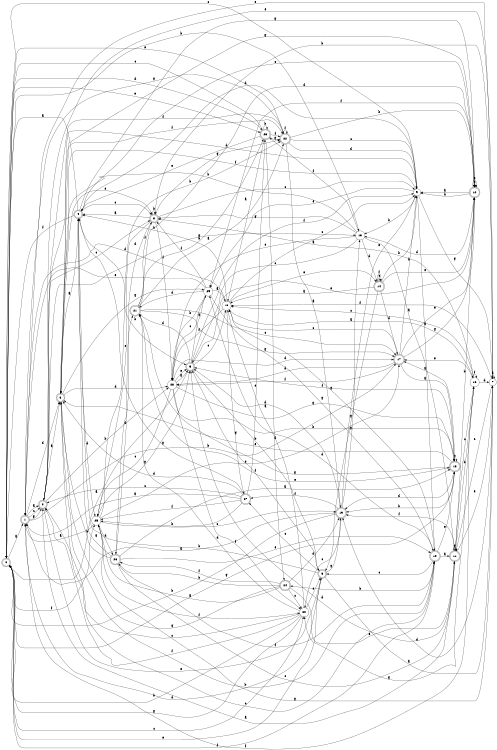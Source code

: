 digraph n24_2 {
__start0 [label="" shape="none"];

rankdir=LR;
size="8,5";

s0 [style="rounded,filled", color="black", fillcolor="white" shape="doublecircle", label="0"];
s1 [style="rounded,filled", color="black", fillcolor="white" shape="doublecircle", label="1"];
s2 [style="rounded,filled", color="black", fillcolor="white" shape="doublecircle", label="2"];
s3 [style="rounded,filled", color="black", fillcolor="white" shape="doublecircle", label="3"];
s4 [style="rounded,filled", color="black", fillcolor="white" shape="doublecircle", label="4"];
s5 [style="rounded,filled", color="black", fillcolor="white" shape="doublecircle", label="5"];
s6 [style="rounded,filled", color="black", fillcolor="white" shape="doublecircle", label="6"];
s7 [style="filled", color="black", fillcolor="white" shape="circle", label="7"];
s8 [style="rounded,filled", color="black", fillcolor="white" shape="doublecircle", label="8"];
s9 [style="filled", color="black", fillcolor="white" shape="circle", label="9"];
s10 [style="rounded,filled", color="black", fillcolor="white" shape="doublecircle", label="10"];
s11 [style="rounded,filled", color="black", fillcolor="white" shape="doublecircle", label="11"];
s12 [style="rounded,filled", color="black", fillcolor="white" shape="doublecircle", label="12"];
s13 [style="filled", color="black", fillcolor="white" shape="circle", label="13"];
s14 [style="rounded,filled", color="black", fillcolor="white" shape="doublecircle", label="14"];
s15 [style="filled", color="black", fillcolor="white" shape="circle", label="15"];
s16 [style="filled", color="black", fillcolor="white" shape="circle", label="16"];
s17 [style="rounded,filled", color="black", fillcolor="white" shape="doublecircle", label="17"];
s18 [style="rounded,filled", color="black", fillcolor="white" shape="doublecircle", label="18"];
s19 [style="rounded,filled", color="black", fillcolor="white" shape="doublecircle", label="19"];
s20 [style="filled", color="black", fillcolor="white" shape="circle", label="20"];
s21 [style="rounded,filled", color="black", fillcolor="white" shape="doublecircle", label="21"];
s22 [style="rounded,filled", color="black", fillcolor="white" shape="doublecircle", label="22"];
s23 [style="rounded,filled", color="black", fillcolor="white" shape="doublecircle", label="23"];
s24 [style="rounded,filled", color="black", fillcolor="white" shape="doublecircle", label="24"];
s25 [style="filled", color="black", fillcolor="white" shape="circle", label="25"];
s26 [style="rounded,filled", color="black", fillcolor="white" shape="doublecircle", label="26"];
s27 [style="rounded,filled", color="black", fillcolor="white" shape="doublecircle", label="27"];
s28 [style="filled", color="black", fillcolor="white" shape="circle", label="28"];
s29 [style="filled", color="black", fillcolor="white" shape="circle", label="29"];
s0 -> s1 [label="a"];
s0 -> s13 [label="b"];
s0 -> s20 [label="c"];
s0 -> s23 [label="d"];
s0 -> s23 [label="e"];
s0 -> s25 [label="f"];
s0 -> s18 [label="g"];
s1 -> s2 [label="a"];
s1 -> s17 [label="b"];
s1 -> s2 [label="c"];
s1 -> s3 [label="d"];
s1 -> s7 [label="e"];
s1 -> s16 [label="f"];
s1 -> s2 [label="g"];
s2 -> s3 [label="a"];
s2 -> s28 [label="b"];
s2 -> s8 [label="c"];
s2 -> s9 [label="d"];
s2 -> s6 [label="e"];
s2 -> s22 [label="f"];
s2 -> s13 [label="g"];
s3 -> s4 [label="a"];
s3 -> s10 [label="b"];
s3 -> s10 [label="c"];
s3 -> s28 [label="d"];
s3 -> s8 [label="e"];
s3 -> s22 [label="f"];
s3 -> s29 [label="g"];
s4 -> s0 [label="a"];
s4 -> s5 [label="b"];
s4 -> s8 [label="c"];
s4 -> s25 [label="d"];
s4 -> s12 [label="e"];
s4 -> s0 [label="f"];
s4 -> s12 [label="g"];
s5 -> s0 [label="a"];
s5 -> s6 [label="b"];
s5 -> s15 [label="c"];
s5 -> s21 [label="d"];
s5 -> s12 [label="e"];
s5 -> s9 [label="f"];
s5 -> s29 [label="g"];
s6 -> s7 [label="a"];
s6 -> s4 [label="b"];
s6 -> s27 [label="c"];
s6 -> s1 [label="d"];
s6 -> s0 [label="e"];
s6 -> s5 [label="f"];
s6 -> s19 [label="g"];
s7 -> s7 [label="a"];
s7 -> s8 [label="b"];
s7 -> s11 [label="c"];
s7 -> s19 [label="d"];
s7 -> s2 [label="e"];
s7 -> s15 [label="f"];
s7 -> s25 [label="g"];
s8 -> s4 [label="a"];
s8 -> s8 [label="b"];
s8 -> s9 [label="c"];
s8 -> s26 [label="d"];
s8 -> s25 [label="e"];
s8 -> s28 [label="f"];
s8 -> s22 [label="g"];
s9 -> s10 [label="a"];
s9 -> s13 [label="b"];
s9 -> s0 [label="c"];
s9 -> s4 [label="d"];
s9 -> s29 [label="e"];
s9 -> s3 [label="f"];
s9 -> s7 [label="g"];
s10 -> s11 [label="a"];
s10 -> s24 [label="b"];
s10 -> s6 [label="c"];
s10 -> s29 [label="d"];
s10 -> s18 [label="e"];
s10 -> s0 [label="f"];
s10 -> s15 [label="g"];
s11 -> s2 [label="a"];
s11 -> s12 [label="b"];
s11 -> s16 [label="c"];
s11 -> s5 [label="d"];
s11 -> s7 [label="e"];
s11 -> s19 [label="f"];
s11 -> s11 [label="g"];
s12 -> s9 [label="a"];
s12 -> s9 [label="b"];
s12 -> s12 [label="c"];
s12 -> s13 [label="d"];
s12 -> s12 [label="e"];
s12 -> s29 [label="f"];
s12 -> s3 [label="g"];
s13 -> s11 [label="a"];
s13 -> s3 [label="b"];
s13 -> s5 [label="c"];
s13 -> s14 [label="d"];
s13 -> s28 [label="e"];
s13 -> s23 [label="f"];
s13 -> s8 [label="g"];
s14 -> s15 [label="a"];
s14 -> s9 [label="b"];
s14 -> s14 [label="c"];
s14 -> s17 [label="d"];
s14 -> s12 [label="e"];
s14 -> s14 [label="f"];
s14 -> s6 [label="g"];
s15 -> s16 [label="a"];
s15 -> s4 [label="b"];
s15 -> s9 [label="c"];
s15 -> s1 [label="d"];
s15 -> s14 [label="e"];
s15 -> s28 [label="f"];
s15 -> s27 [label="g"];
s16 -> s8 [label="a"];
s16 -> s11 [label="b"];
s16 -> s15 [label="c"];
s16 -> s7 [label="d"];
s16 -> s17 [label="e"];
s16 -> s16 [label="f"];
s16 -> s20 [label="g"];
s17 -> s18 [label="a"];
s17 -> s9 [label="b"];
s17 -> s15 [label="c"];
s17 -> s28 [label="d"];
s17 -> s12 [label="e"];
s17 -> s28 [label="f"];
s17 -> s12 [label="g"];
s18 -> s17 [label="a"];
s18 -> s19 [label="b"];
s18 -> s18 [label="c"];
s18 -> s19 [label="d"];
s18 -> s3 [label="e"];
s18 -> s5 [label="f"];
s18 -> s21 [label="g"];
s19 -> s1 [label="a"];
s19 -> s0 [label="b"];
s19 -> s20 [label="c"];
s19 -> s5 [label="d"];
s19 -> s9 [label="e"];
s19 -> s27 [label="f"];
s19 -> s13 [label="g"];
s20 -> s15 [label="a"];
s20 -> s0 [label="b"];
s20 -> s2 [label="c"];
s20 -> s21 [label="d"];
s20 -> s6 [label="e"];
s20 -> s2 [label="f"];
s20 -> s0 [label="g"];
s21 -> s22 [label="a"];
s21 -> s23 [label="b"];
s21 -> s17 [label="c"];
s21 -> s12 [label="d"];
s21 -> s18 [label="e"];
s21 -> s8 [label="f"];
s21 -> s17 [label="g"];
s22 -> s19 [label="a"];
s22 -> s12 [label="b"];
s22 -> s9 [label="c"];
s22 -> s9 [label="d"];
s22 -> s0 [label="e"];
s22 -> s22 [label="f"];
s22 -> s1 [label="g"];
s23 -> s15 [label="a"];
s23 -> s23 [label="b"];
s23 -> s0 [label="c"];
s23 -> s24 [label="d"];
s23 -> s4 [label="e"];
s23 -> s22 [label="f"];
s23 -> s22 [label="g"];
s24 -> s25 [label="a"];
s24 -> s26 [label="b"];
s24 -> s20 [label="c"];
s24 -> s19 [label="d"];
s24 -> s11 [label="e"];
s24 -> s26 [label="f"];
s24 -> s3 [label="g"];
s25 -> s1 [label="a"];
s25 -> s22 [label="b"];
s25 -> s19 [label="c"];
s25 -> s26 [label="d"];
s25 -> s17 [label="e"];
s25 -> s20 [label="f"];
s25 -> s5 [label="g"];
s26 -> s18 [label="a"];
s26 -> s3 [label="b"];
s26 -> s11 [label="c"];
s26 -> s21 [label="d"];
s26 -> s10 [label="e"];
s26 -> s10 [label="f"];
s26 -> s4 [label="g"];
s27 -> s1 [label="a"];
s27 -> s25 [label="b"];
s27 -> s2 [label="c"];
s27 -> s3 [label="d"];
s27 -> s23 [label="e"];
s27 -> s25 [label="f"];
s27 -> s4 [label="g"];
s28 -> s5 [label="a"];
s28 -> s18 [label="b"];
s28 -> s25 [label="c"];
s28 -> s17 [label="d"];
s28 -> s5 [label="e"];
s28 -> s20 [label="f"];
s28 -> s18 [label="g"];
s29 -> s15 [label="a"];
s29 -> s28 [label="b"];
s29 -> s28 [label="c"];
s29 -> s21 [label="d"];
s29 -> s1 [label="e"];
s29 -> s8 [label="f"];
s29 -> s10 [label="g"];

}